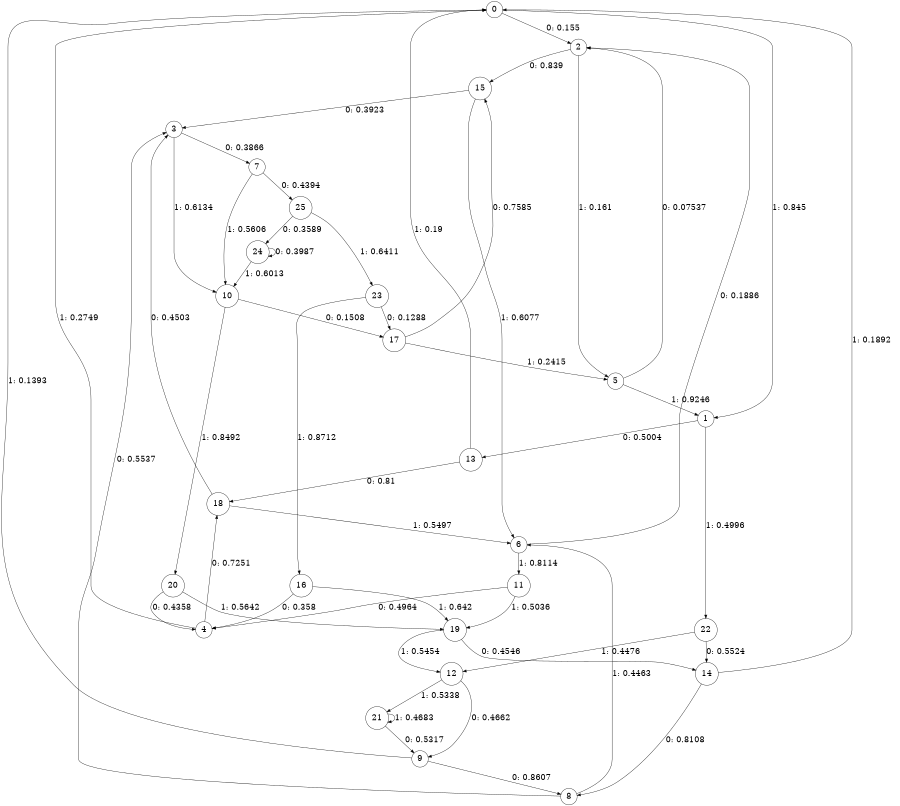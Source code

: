 digraph "ch13faceL9" {
size = "6,8.5";
ratio = "fill";
node [shape = circle];
node [fontsize = 24];
edge [fontsize = 24];
0 -> 2 [label = "0: 0.155    "];
0 -> 1 [label = "1: 0.845    "];
1 -> 13 [label = "0: 0.5004   "];
1 -> 22 [label = "1: 0.4996   "];
2 -> 15 [label = "0: 0.839    "];
2 -> 5 [label = "1: 0.161    "];
3 -> 7 [label = "0: 0.3866   "];
3 -> 10 [label = "1: 0.6134   "];
4 -> 18 [label = "0: 0.7251   "];
4 -> 0 [label = "1: 0.2749   "];
5 -> 2 [label = "0: 0.07537  "];
5 -> 1 [label = "1: 0.9246   "];
6 -> 2 [label = "0: 0.1886   "];
6 -> 11 [label = "1: 0.8114   "];
7 -> 25 [label = "0: 0.4394   "];
7 -> 10 [label = "1: 0.5606   "];
8 -> 3 [label = "0: 0.5537   "];
8 -> 6 [label = "1: 0.4463   "];
9 -> 8 [label = "0: 0.8607   "];
9 -> 0 [label = "1: 0.1393   "];
10 -> 17 [label = "0: 0.1508   "];
10 -> 20 [label = "1: 0.8492   "];
11 -> 4 [label = "0: 0.4964   "];
11 -> 19 [label = "1: 0.5036   "];
12 -> 9 [label = "0: 0.4662   "];
12 -> 21 [label = "1: 0.5338   "];
13 -> 18 [label = "0: 0.81     "];
13 -> 0 [label = "1: 0.19     "];
14 -> 8 [label = "0: 0.8108   "];
14 -> 0 [label = "1: 0.1892   "];
15 -> 3 [label = "0: 0.3923   "];
15 -> 6 [label = "1: 0.6077   "];
16 -> 4 [label = "0: 0.358    "];
16 -> 19 [label = "1: 0.642    "];
17 -> 15 [label = "0: 0.7585   "];
17 -> 5 [label = "1: 0.2415   "];
18 -> 3 [label = "0: 0.4503   "];
18 -> 6 [label = "1: 0.5497   "];
19 -> 14 [label = "0: 0.4546   "];
19 -> 12 [label = "1: 0.5454   "];
20 -> 4 [label = "0: 0.4358   "];
20 -> 19 [label = "1: 0.5642   "];
21 -> 9 [label = "0: 0.5317   "];
21 -> 21 [label = "1: 0.4683   "];
22 -> 14 [label = "0: 0.5524   "];
22 -> 12 [label = "1: 0.4476   "];
23 -> 17 [label = "0: 0.1288   "];
23 -> 16 [label = "1: 0.8712   "];
24 -> 24 [label = "0: 0.3987   "];
24 -> 10 [label = "1: 0.6013   "];
25 -> 24 [label = "0: 0.3589   "];
25 -> 23 [label = "1: 0.6411   "];
}